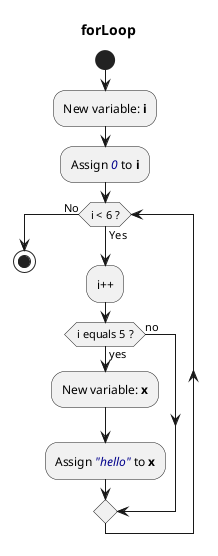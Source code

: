 @startuml
title forLoop
start
:New variable: <b>i</b>;
:Assign <color:darkblue><i>0</i></color> to <b>i</b>;
while (i < 6 ?) is (Yes)
:i++;
if (i equals 5 ?) then (yes)
:New variable: <b>x</b>;
:Assign <color:darkblue><i>"hello"</i></color> to <b>x</b>;
else (no)
endif
endwhile (No)
stop
@enduml
